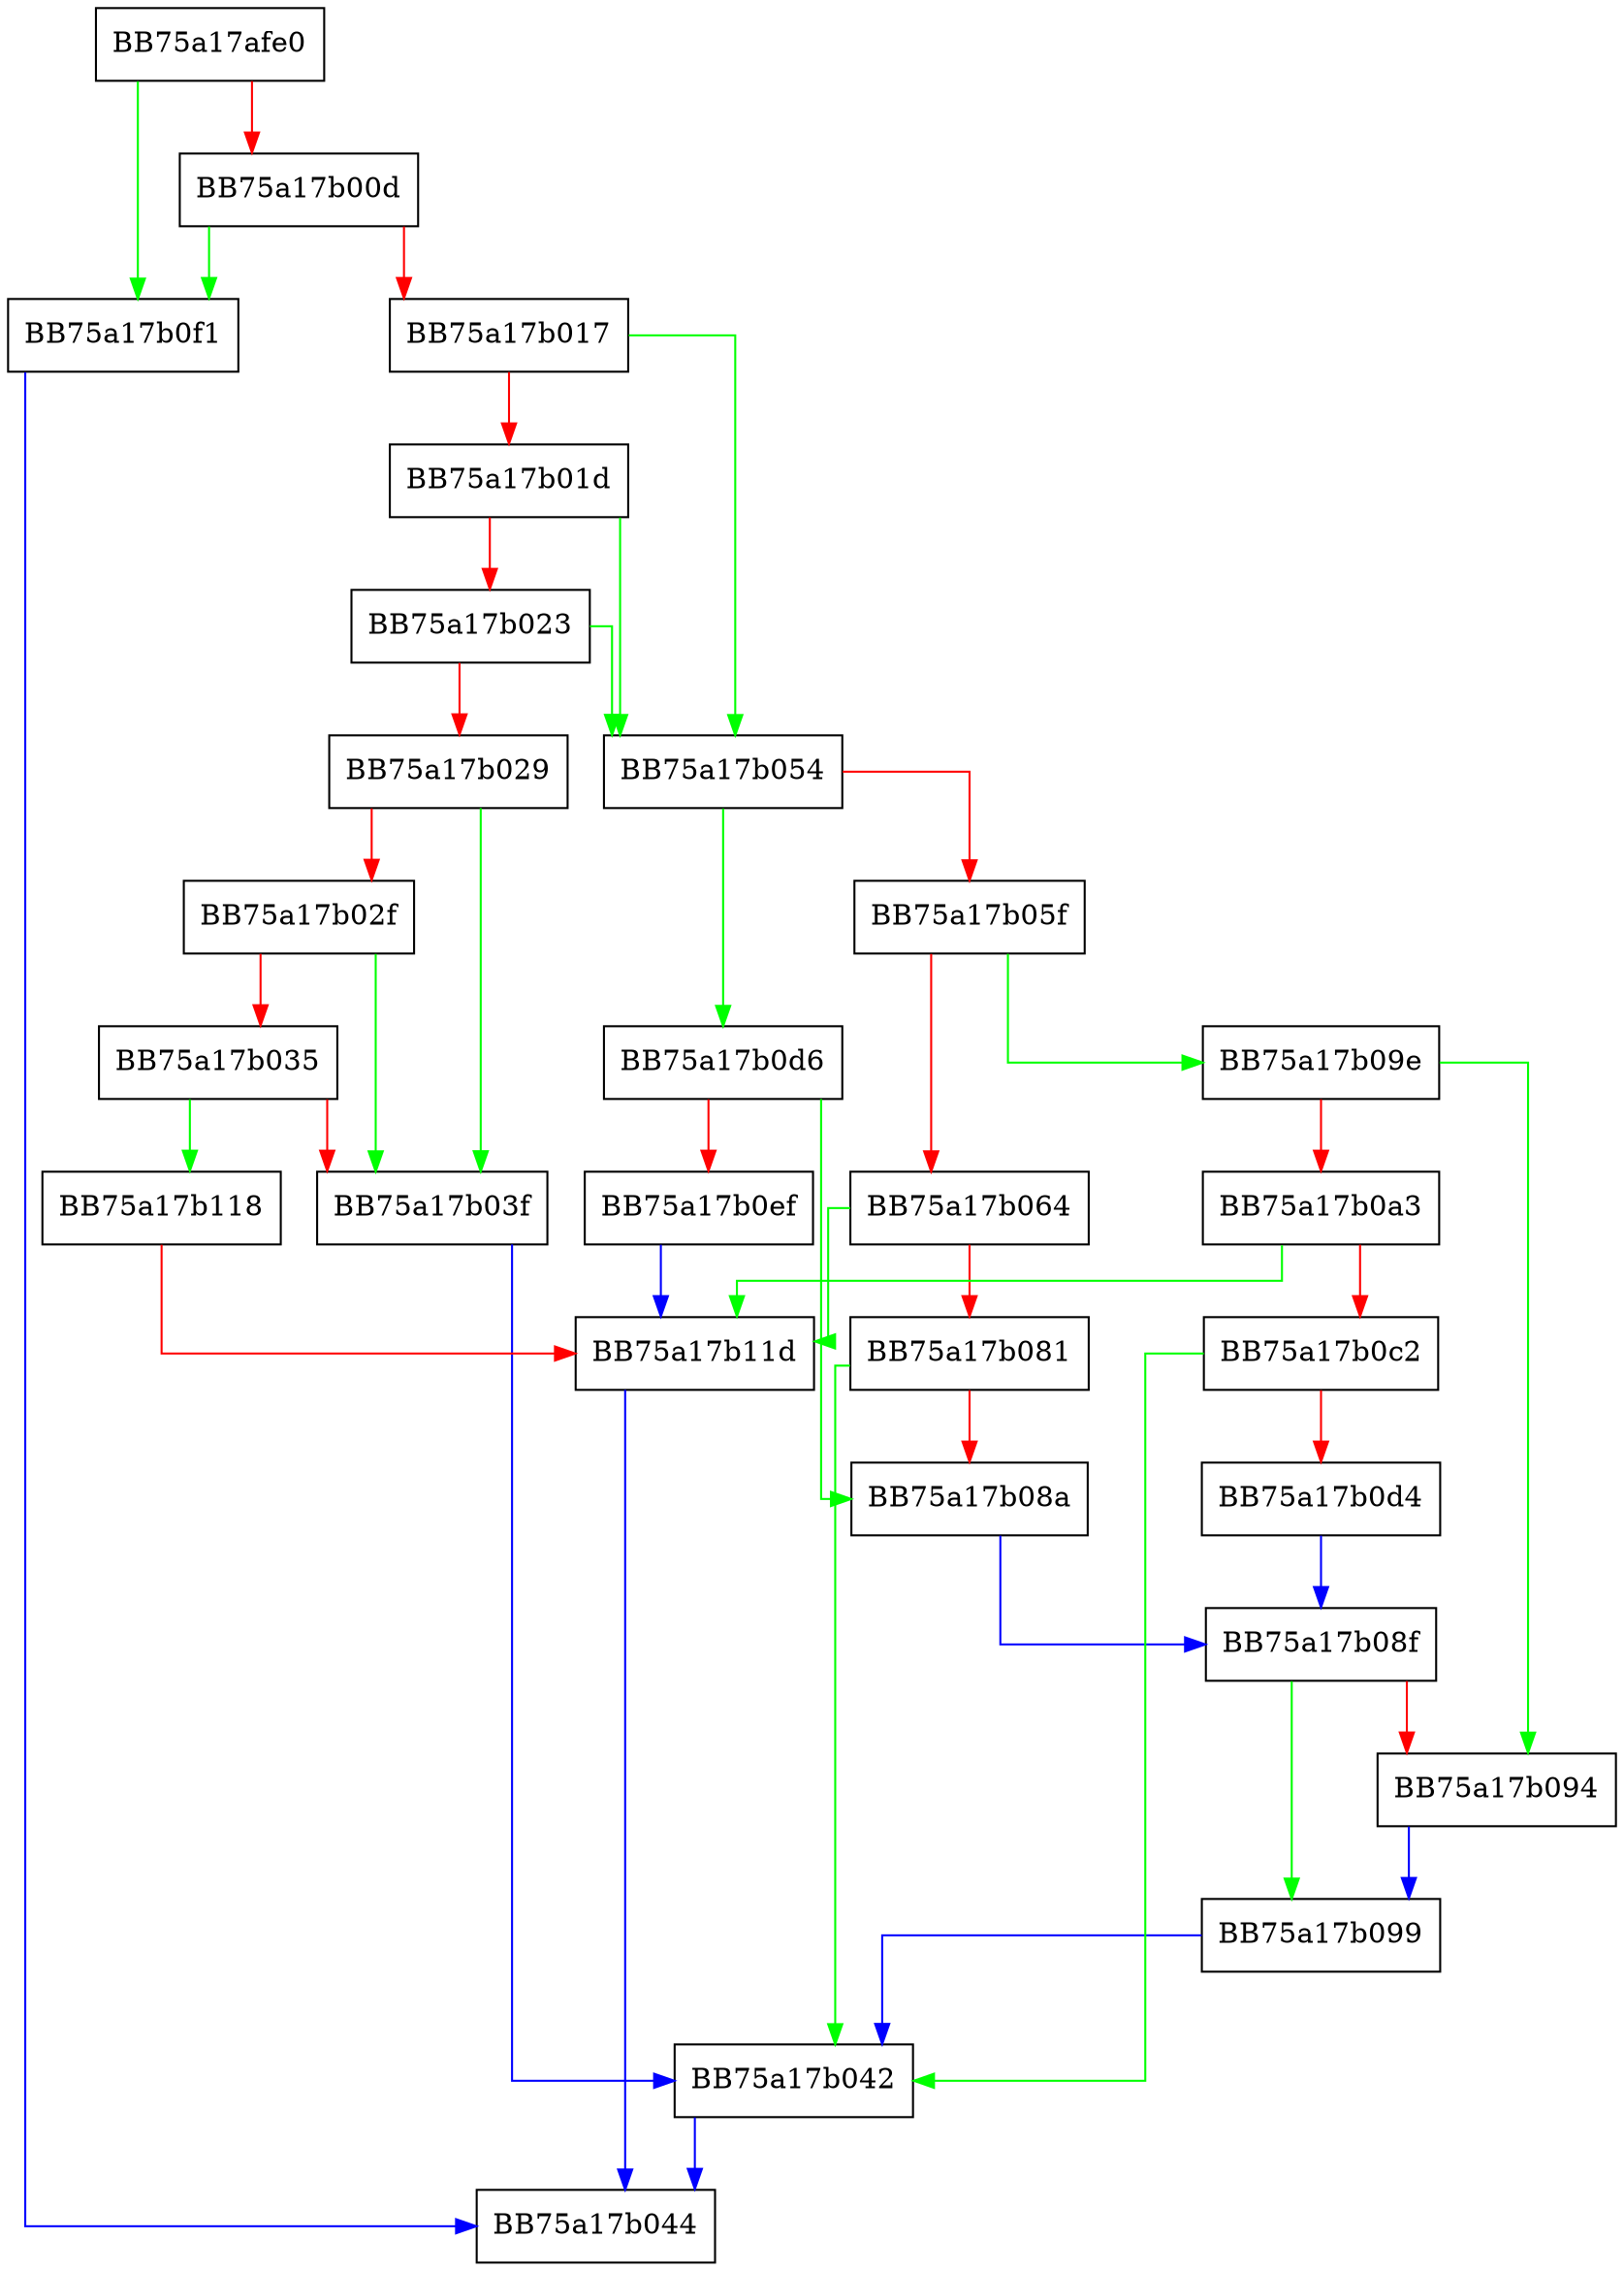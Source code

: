 digraph toObjectThrows {
  node [shape="box"];
  graph [splines=ortho];
  BB75a17afe0 -> BB75a17b0f1 [color="green"];
  BB75a17afe0 -> BB75a17b00d [color="red"];
  BB75a17b00d -> BB75a17b0f1 [color="green"];
  BB75a17b00d -> BB75a17b017 [color="red"];
  BB75a17b017 -> BB75a17b054 [color="green"];
  BB75a17b017 -> BB75a17b01d [color="red"];
  BB75a17b01d -> BB75a17b054 [color="green"];
  BB75a17b01d -> BB75a17b023 [color="red"];
  BB75a17b023 -> BB75a17b054 [color="green"];
  BB75a17b023 -> BB75a17b029 [color="red"];
  BB75a17b029 -> BB75a17b03f [color="green"];
  BB75a17b029 -> BB75a17b02f [color="red"];
  BB75a17b02f -> BB75a17b03f [color="green"];
  BB75a17b02f -> BB75a17b035 [color="red"];
  BB75a17b035 -> BB75a17b118 [color="green"];
  BB75a17b035 -> BB75a17b03f [color="red"];
  BB75a17b03f -> BB75a17b042 [color="blue"];
  BB75a17b042 -> BB75a17b044 [color="blue"];
  BB75a17b054 -> BB75a17b0d6 [color="green"];
  BB75a17b054 -> BB75a17b05f [color="red"];
  BB75a17b05f -> BB75a17b09e [color="green"];
  BB75a17b05f -> BB75a17b064 [color="red"];
  BB75a17b064 -> BB75a17b11d [color="green"];
  BB75a17b064 -> BB75a17b081 [color="red"];
  BB75a17b081 -> BB75a17b042 [color="green"];
  BB75a17b081 -> BB75a17b08a [color="red"];
  BB75a17b08a -> BB75a17b08f [color="blue"];
  BB75a17b08f -> BB75a17b099 [color="green"];
  BB75a17b08f -> BB75a17b094 [color="red"];
  BB75a17b094 -> BB75a17b099 [color="blue"];
  BB75a17b099 -> BB75a17b042 [color="blue"];
  BB75a17b09e -> BB75a17b094 [color="green"];
  BB75a17b09e -> BB75a17b0a3 [color="red"];
  BB75a17b0a3 -> BB75a17b11d [color="green"];
  BB75a17b0a3 -> BB75a17b0c2 [color="red"];
  BB75a17b0c2 -> BB75a17b042 [color="green"];
  BB75a17b0c2 -> BB75a17b0d4 [color="red"];
  BB75a17b0d4 -> BB75a17b08f [color="blue"];
  BB75a17b0d6 -> BB75a17b08a [color="green"];
  BB75a17b0d6 -> BB75a17b0ef [color="red"];
  BB75a17b0ef -> BB75a17b11d [color="blue"];
  BB75a17b0f1 -> BB75a17b044 [color="blue"];
  BB75a17b118 -> BB75a17b11d [color="red"];
  BB75a17b11d -> BB75a17b044 [color="blue"];
}